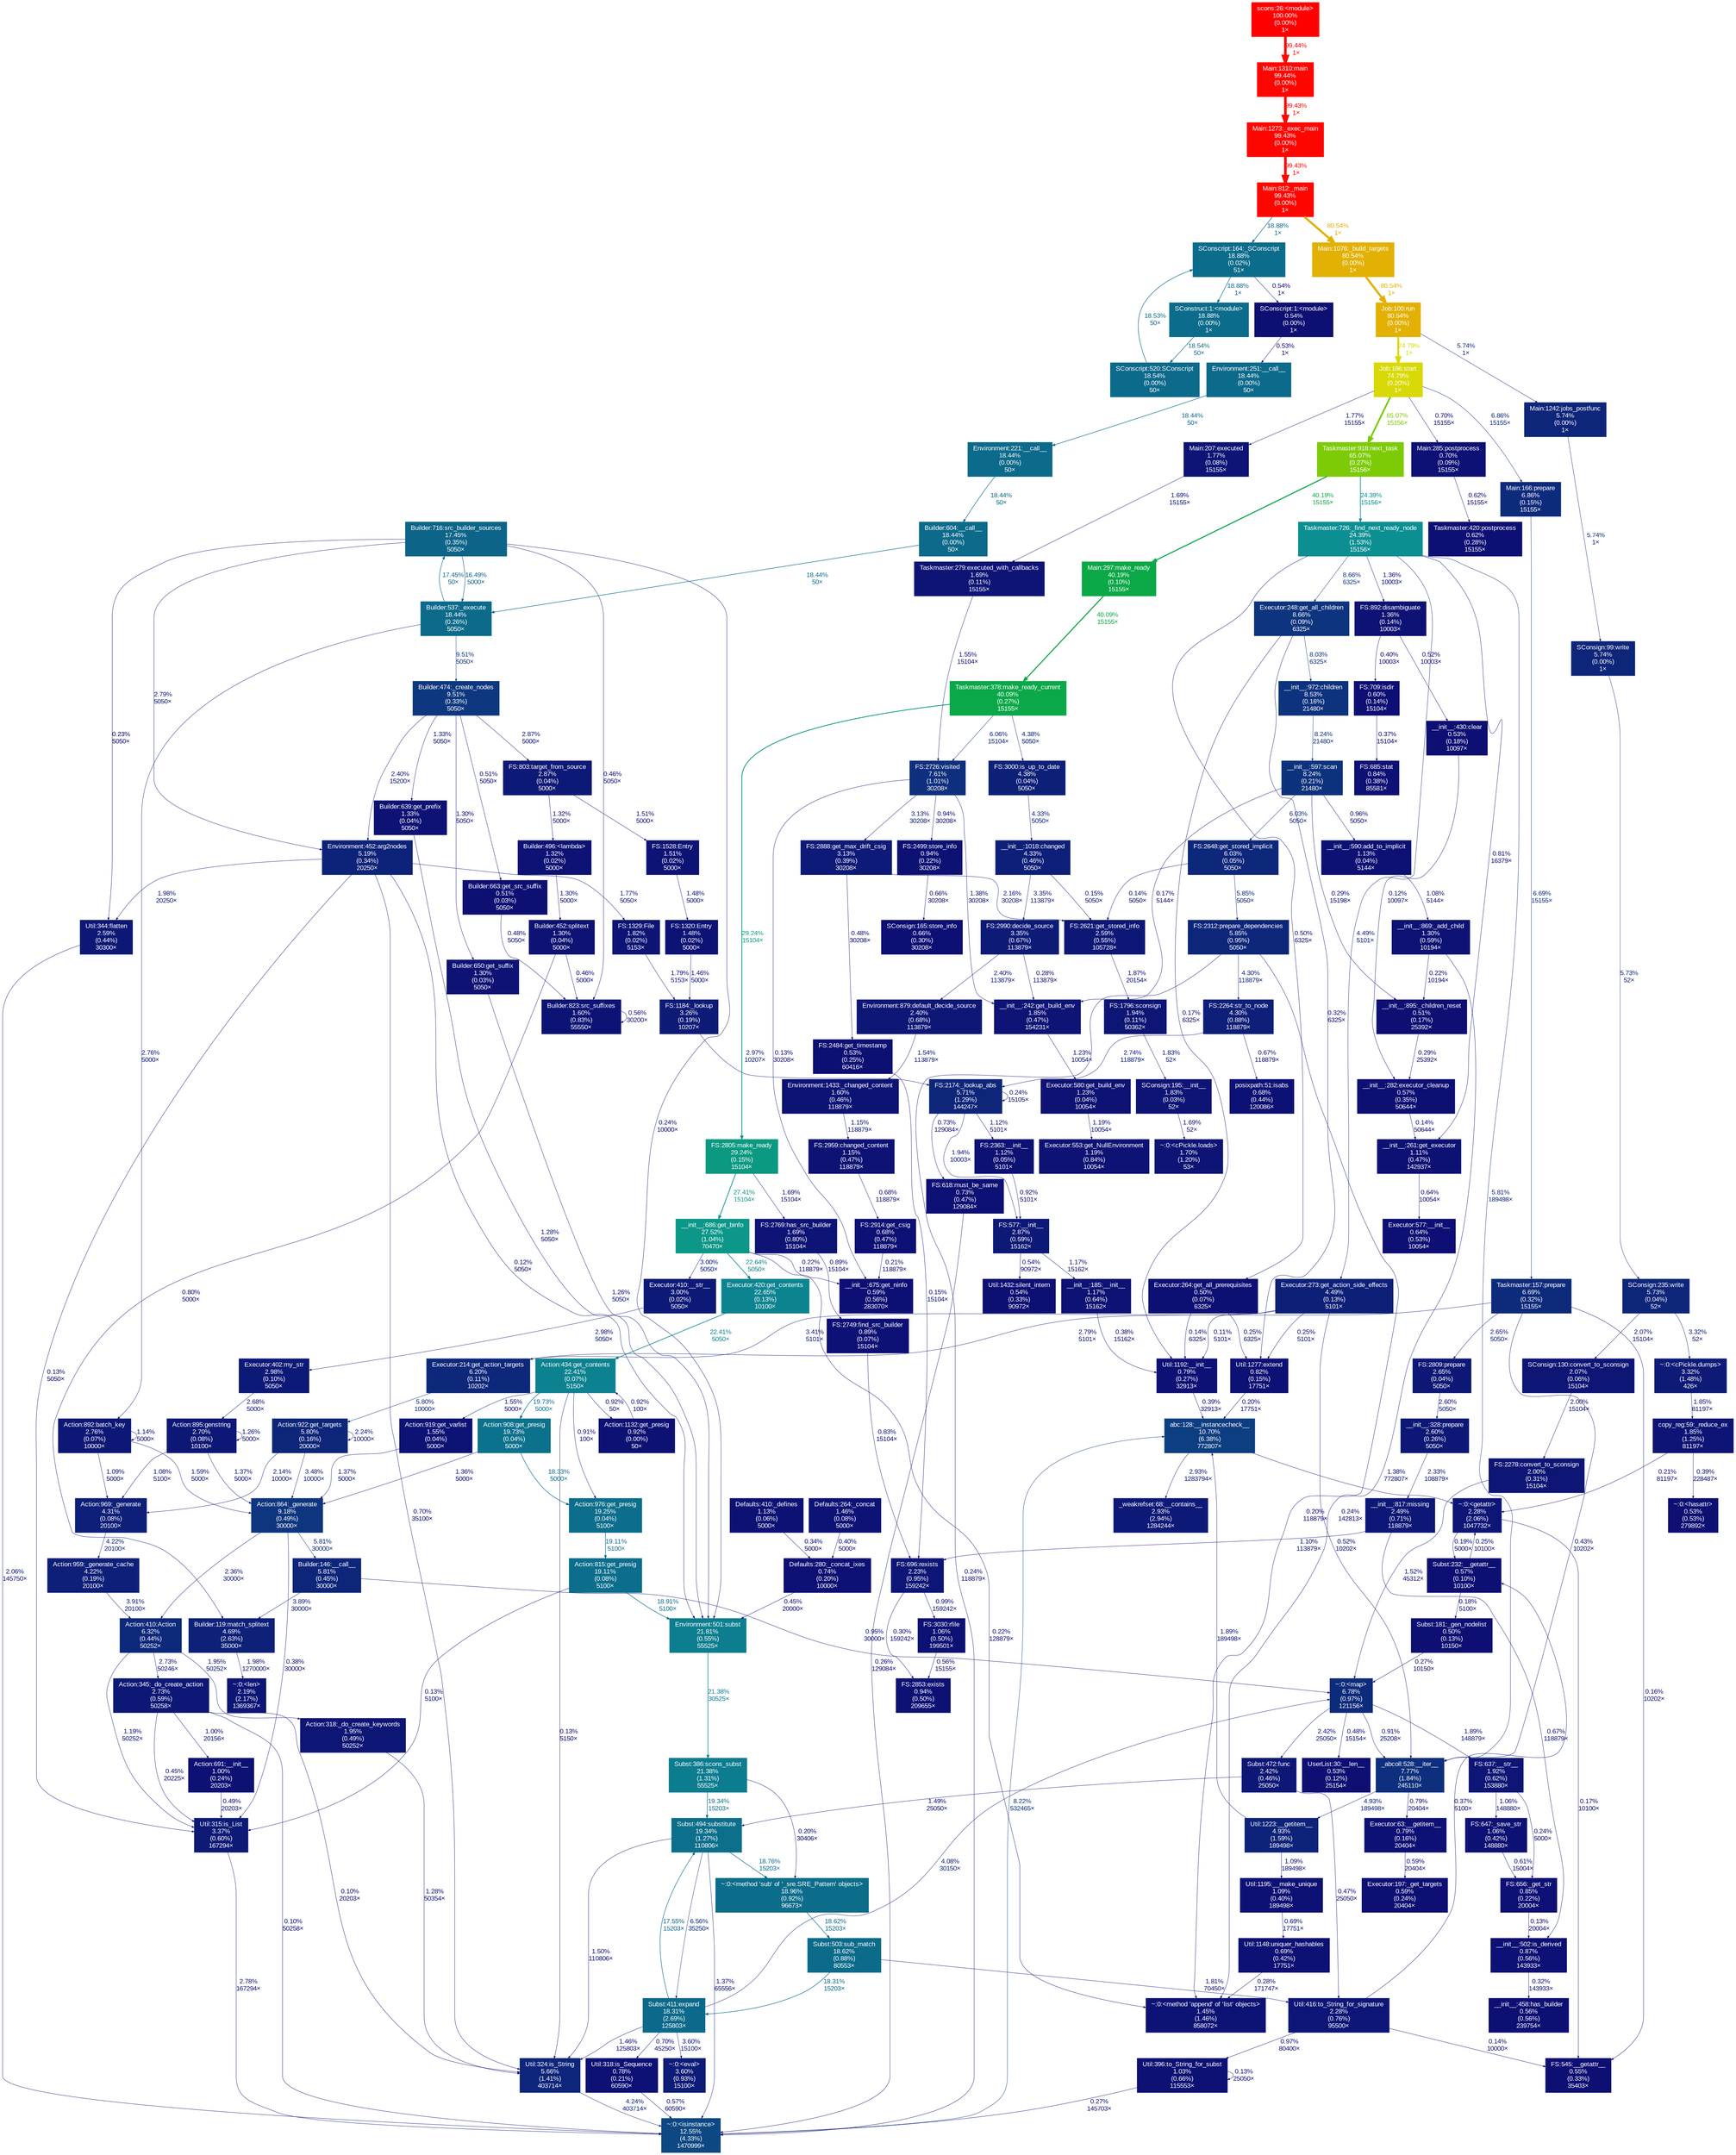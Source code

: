 digraph {
	graph [ranksep=0.25, fontname=Arial, nodesep=0.125];
	node [fontname=Arial, style=filled, height=0, width=0, shape=box, fontcolor=white];
	edge [fontname=Arial];
	0 [color="#0d267a", fontcolor="#ffffff", fontsize="10.00", label="FS:2174:_lookup_abs\n5.71%\n(1.29%)\n144247×"];
	0 -> 0 [color="#0d0e73", label="0.24%\n15105×", arrowsize="0.35", fontsize="10.00", fontcolor="#0d0e73", labeldistance="0.50", penwidth="0.50"];
	0 -> 714 [color="#0d1575", label="1.94%\n10003×", arrowsize="0.35", fontsize="10.00", fontcolor="#0d1575", labeldistance="0.50", penwidth="0.50"];
	0 -> 1071 [color="#0d1174", label="1.12%\n5101×", arrowsize="0.35", fontsize="10.00", fontcolor="#0d1174", labeldistance="0.50", penwidth="0.50"];
	0 -> 370 [color="#0d1074", label="0.73%\n129084×", arrowsize="0.35", fontsize="10.00", fontcolor="#0d1074", labeldistance="0.50", penwidth="0.50"];
	1 [color="#0d1b77", fontcolor="#ffffff", fontsize="10.00", label="FS:1184:_lookup\n3.26%\n(0.19%)\n10207×"];
	1 -> 0 [color="#0d1977", label="2.97%\n10207×", arrowsize="0.35", fontsize="10.00", fontcolor="#0d1977", labeldistance="0.50", penwidth="0.50"];
	2 [color="#0d1f78", fontcolor="#ffffff", fontsize="10.00", label="FS:2264:str_to_node\n4.30%\n(0.88%)\n118879×"];
	2 -> 0 [color="#0d1876", label="2.74%\n118879×", arrowsize="0.35", fontsize="10.00", fontcolor="#0d1876", labeldistance="0.50", penwidth="0.50"];
	2 -> 1401 [color="#0d1074", label="0.67%\n118879×", arrowsize="0.35", fontsize="10.00", fontcolor="#0d1074", labeldistance="0.50", penwidth="0.50"];
	4 [color="#0c8f93", fontcolor="#ffffff", fontsize="10.00", label="Taskmaster:726:_find_next_ready_node\n24.39%\n(1.53%)\n15156×"];
	4 -> 800 [color="#0d347e", label="8.66%\n6325×", arrowsize="0.35", fontsize="10.00", fontcolor="#0d347e", labeldistance="0.50", penwidth="0.50"];
	4 -> 258 [color="#0d1274", label="1.36%\n10003×", arrowsize="0.35", fontsize="10.00", fontcolor="#0d1274", labeldistance="0.50", penwidth="0.50"];
	4 -> 1027 [color="#0d0f73", label="0.50%\n6325×", arrowsize="0.35", fontsize="10.00", fontcolor="#0d0f73", labeldistance="0.50", penwidth="0.50"];
	4 -> 401 [color="#0d2078", label="4.49%\n5101×", arrowsize="0.35", fontsize="10.00", fontcolor="#0d2078", labeldistance="0.50", penwidth="0.50"];
	4 -> 210 [color="#0d1074", label="0.81%\n16379×", arrowsize="0.35", fontsize="10.00", fontcolor="#0d1074", labeldistance="0.50", penwidth="0.50"];
	4 -> 825 [color="#0d267a", label="5.81%\n189498×", arrowsize="0.35", fontsize="10.00", fontcolor="#0d267a", labeldistance="0.50", penwidth="0.50"];
	13 [color="#0d0f73", fontcolor="#ffffff", fontsize="10.00", label="__init__:282:executor_cleanup\n0.57%\n(0.35%)\n50644×"];
	13 -> 210 [color="#0d0d73", label="0.14%\n50644×", arrowsize="0.35", fontsize="10.00", fontcolor="#0d0d73", labeldistance="0.50", penwidth="0.50"];
	14 [color="#0d1876", fontcolor="#ffffff", fontsize="10.00", label="Action:892:batch_key\n2.76%\n(0.07%)\n10000×"];
	14 -> 266 [color="#0d1174", label="1.09%\n5000×", arrowsize="0.35", fontsize="10.00", fontcolor="#0d1174", labeldistance="0.50", penwidth="0.50"];
	14 -> 692 [color="#0d1375", label="1.59%\n5000×", arrowsize="0.35", fontsize="10.00", fontcolor="#0d1375", labeldistance="0.50", penwidth="0.50"];
	14 -> 14 [color="#0d1174", label="1.14%\n5000×", arrowsize="0.35", fontsize="10.00", fontcolor="#0d1174", labeldistance="0.50", penwidth="0.50"];
	15 [color="#0c6a8b", fontcolor="#ffffff", fontsize="10.00", label="Builder:537:_execute\n18.44%\n(0.26%)\n5050×"];
	15 -> 14 [color="#0d1876", label="2.76%\n5000×", arrowsize="0.35", fontsize="10.00", fontcolor="#0d1876", labeldistance="0.50", penwidth="0.50"];
	15 -> 17 [color="#0d387f", label="9.51%\n5050×", arrowsize="0.35", fontsize="10.00", fontcolor="#0d387f", labeldistance="0.50", penwidth="0.50"];
	15 -> 185 [color="#0c6489", label="17.45%\n50×", arrowsize="0.42", fontsize="10.00", fontcolor="#0c6489", labeldistance="0.70", penwidth="0.70"];
	17 [color="#0d387f", fontcolor="#ffffff", fontsize="10.00", label="Builder:474:_create_nodes\n9.51%\n(0.33%)\n5050×"];
	17 -> 267 [color="#0d0f73", label="0.51%\n5050×", arrowsize="0.35", fontsize="10.00", fontcolor="#0d0f73", labeldistance="0.50", penwidth="0.50"];
	17 -> 438 [color="#0d1274", label="1.33%\n5050×", arrowsize="0.35", fontsize="10.00", fontcolor="#0d1274", labeldistance="0.50", penwidth="0.50"];
	17 -> 436 [color="#0d1776", label="2.40%\n15200×", arrowsize="0.35", fontsize="10.00", fontcolor="#0d1776", labeldistance="0.50", penwidth="0.50"];
	17 -> 220 [color="#0d1274", label="1.30%\n5050×", arrowsize="0.35", fontsize="10.00", fontcolor="#0d1274", labeldistance="0.50", penwidth="0.50"];
	17 -> 127 [color="#0d1976", label="2.87%\n5000×", arrowsize="0.35", fontsize="10.00", fontcolor="#0d1976", labeldistance="0.50", penwidth="0.50"];
	18 [color="#0d1375", fontcolor="#ffffff", fontsize="10.00", label="Environment:1433:_changed_content\n1.60%\n(0.46%)\n118879×"];
	18 -> 141 [color="#0d1274", label="1.15%\n118879×", arrowsize="0.35", fontsize="10.00", fontcolor="#0d1274", labeldistance="0.50", penwidth="0.50"];
	19 [color="#0d1776", fontcolor="#ffffff", fontsize="10.00", label="Environment:879:default_decide_source\n2.40%\n(0.68%)\n113879×"];
	19 -> 18 [color="#0d1375", label="1.54%\n113879×", arrowsize="0.35", fontsize="10.00", fontcolor="#0d1375", labeldistance="0.50", penwidth="0.50"];
	31 [color="#0d2a7b", fontcolor="#ffffff", fontsize="10.00", label="Taskmaster:157:prepare\n6.69%\n(0.32%)\n15155×"];
	31 -> 769 [color="#0d1876", label="2.65%\n5050×", arrowsize="0.35", fontsize="10.00", fontcolor="#0d1876", labeldistance="0.50", penwidth="0.50"];
	31 -> 868 [color="#0d1976", label="2.79%\n5101×", arrowsize="0.35", fontsize="10.00", fontcolor="#0d1976", labeldistance="0.50", penwidth="0.50"];
	31 -> 237 [color="#0d0d73", label="0.16%\n10202×", arrowsize="0.35", fontsize="10.00", fontcolor="#0d0d73", labeldistance="0.50", penwidth="0.50"];
	31 -> 825 [color="#0d0f73", label="0.43%\n10202×", arrowsize="0.35", fontsize="10.00", fontcolor="#0d0f73", labeldistance="0.50", penwidth="0.50"];
	32 [color="#0d2b7c", fontcolor="#ffffff", fontsize="10.00", label="Main:166:prepare\n6.86%\n(0.15%)\n15155×"];
	32 -> 31 [color="#0d2a7b", label="6.69%\n15155×", arrowsize="0.35", fontsize="10.00", fontcolor="#0d2a7b", labeldistance="0.50", penwidth="0.50"];
	75 [color="#fe0600", fontcolor="#ffffff", fontsize="10.00", label="Main:812:_main\n99.43%\n(0.00%)\n1×"];
	75 -> 129 [color="#0c6c8b", label="18.88%\n1×", arrowsize="0.43", fontsize="10.00", fontcolor="#0c6c8b", labeldistance="0.76", penwidth="0.76"];
	75 -> 518 [color="#e2b104", label="80.54%\n1×", arrowsize="0.90", fontsize="10.00", fontcolor="#e2b104", labeldistance="3.22", penwidth="3.22"];
	111 [color="#fe0600", fontcolor="#ffffff", fontsize="10.00", label="Main:1310:main\n99.44%\n(0.00%)\n1×"];
	111 -> 387 [color="#fe0600", label="99.43%\n1×", arrowsize="1.00", fontsize="10.00", fontcolor="#fe0600", labeldistance="3.98", penwidth="3.98"];
	121 [color="#0c9789", fontcolor="#ffffff", fontsize="10.00", label="__init__:686:get_binfo\n27.52%\n(1.04%)\n70470×"];
	121 -> 311 [color="#0d1977", label="3.00%\n5050×", arrowsize="0.35", fontsize="10.00", fontcolor="#0d1977", labeldistance="0.50", penwidth="0.50"];
	121 -> 745 [color="#0c8490", label="22.64%\n5050×", arrowsize="0.48", fontsize="10.00", fontcolor="#0c8490", labeldistance="0.91", penwidth="0.91"];
	121 -> 297 [color="#0d0e73", label="0.22%\n118879×", arrowsize="0.35", fontsize="10.00", fontcolor="#0d0e73", labeldistance="0.50", penwidth="0.50"];
	121 -> 1467 [color="#0d0e73", label="0.22%\n128879×", arrowsize="0.35", fontsize="10.00", fontcolor="#0d0e73", labeldistance="0.50", penwidth="0.50"];
	126 [color="#0d1274", fontcolor="#ffffff", fontsize="10.00", label="Builder:496:<lambda>\n1.32%\n(0.02%)\n5000×"];
	126 -> 1147 [color="#0d1274", label="1.30%\n5000×", arrowsize="0.35", fontsize="10.00", fontcolor="#0d1274", labeldistance="0.50", penwidth="0.50"];
	127 [color="#0d1976", fontcolor="#ffffff", fontsize="10.00", label="FS:803:target_from_source\n2.87%\n(0.04%)\n5000×"];
	127 -> 194 [color="#0d1375", label="1.51%\n5000×", arrowsize="0.35", fontsize="10.00", fontcolor="#0d1375", labeldistance="0.50", penwidth="0.50"];
	127 -> 126 [color="#0d1274", label="1.32%\n5000×", arrowsize="0.35", fontsize="10.00", fontcolor="#0d1274", labeldistance="0.50", penwidth="0.50"];
	129 [color="#0c6c8b", fontcolor="#ffffff", fontsize="10.00", label="SConscript:164:_SConscript\n18.88%\n(0.02%)\n51×"];
	129 -> 454 [color="#0c6c8b", label="18.88%\n1×", arrowsize="0.43", fontsize="10.00", fontcolor="#0c6c8b", labeldistance="0.76", penwidth="0.76"];
	129 -> 486 [color="#0d0f73", label="0.54%\n1×", arrowsize="0.35", fontsize="10.00", fontcolor="#0d0f73", labeldistance="0.50", penwidth="0.50"];
	134 [color="#0d1375", fontcolor="#ffffff", fontsize="10.00", label="Builder:823:src_suffixes\n1.60%\n(0.83%)\n55550×"];
	134 -> 134 [color="#0d0f73", label="0.56%\n30200×", arrowsize="0.35", fontsize="10.00", fontcolor="#0d0f73", labeldistance="0.50", penwidth="0.50"];
	141 [color="#0d1274", fontcolor="#ffffff", fontsize="10.00", label="FS:2959:changed_content\n1.15%\n(0.47%)\n118879×"];
	141 -> 906 [color="#0d1074", label="0.68%\n118879×", arrowsize="0.35", fontsize="10.00", fontcolor="#0d1074", labeldistance="0.50", penwidth="0.50"];
	171 [color="#0d0f73", fontcolor="#ffffff", fontsize="10.00", label="__init__:458:has_builder\n0.56%\n(0.56%)\n239754×"];
	174 [color="#0ba849", fontcolor="#ffffff", fontsize="10.00", label="Taskmaster:378:make_ready_current\n40.09%\n(0.27%)\n15155×"];
	174 -> 175 [color="#0d277b", label="6.06%\n15104×", arrowsize="0.35", fontsize="10.00", fontcolor="#0d277b", labeldistance="0.50", penwidth="0.50"];
	174 -> 819 [color="#0d2078", label="4.38%\n5050×", arrowsize="0.35", fontsize="10.00", fontcolor="#0d2078", labeldistance="0.50", penwidth="0.50"];
	174 -> 731 [color="#0c9981", label="29.24%\n15104×", arrowsize="0.54", fontsize="10.00", fontcolor="#0c9981", labeldistance="1.17", penwidth="1.17"];
	175 [color="#0d2f7d", fontcolor="#ffffff", fontsize="10.00", label="FS:2726:visited\n7.61%\n(1.01%)\n30208×"];
	175 -> 297 [color="#0d0d73", label="0.13%\n30208×", arrowsize="0.35", fontsize="10.00", fontcolor="#0d0d73", labeldistance="0.50", penwidth="0.50"];
	175 -> 624 [color="#0d1a77", label="3.13%\n30208×", arrowsize="0.35", fontsize="10.00", fontcolor="#0d1a77", labeldistance="0.50", penwidth="0.50"];
	175 -> 660 [color="#0d1174", label="0.94%\n30208×", arrowsize="0.35", fontsize="10.00", fontcolor="#0d1174", labeldistance="0.50", penwidth="0.50"];
	175 -> 213 [color="#0d1275", label="1.38%\n30208×", arrowsize="0.35", fontsize="10.00", fontcolor="#0d1275", labeldistance="0.50", penwidth="0.50"];
	176 [color="#0d327d", fontcolor="#ffffff", fontsize="10.00", label="__init__:597:scan\n8.24%\n(0.21%)\n21480×"];
	176 -> 834 [color="#0d1174", label="0.96%\n5050×", arrowsize="0.35", fontsize="10.00", fontcolor="#0d1174", labeldistance="0.50", penwidth="0.50"];
	176 -> 273 [color="#0d0e73", label="0.29%\n15198×", arrowsize="0.35", fontsize="10.00", fontcolor="#0d0e73", labeldistance="0.50", penwidth="0.50"];
	176 -> 674 [color="#0d277a", label="6.03%\n5050×", arrowsize="0.35", fontsize="10.00", fontcolor="#0d277a", labeldistance="0.50", penwidth="0.50"];
	176 -> 213 [color="#0d0d73", label="0.17%\n5144×", arrowsize="0.35", fontsize="10.00", fontcolor="#0d0d73", labeldistance="0.50", penwidth="0.50"];
	177 [color="#0d1074", fontcolor="#ffffff", fontsize="10.00", label="__init__:502:is_derived\n0.87%\n(0.56%)\n143933×"];
	177 -> 171 [color="#0d0e73", label="0.32%\n143933×", arrowsize="0.35", fontsize="10.00", fontcolor="#0d0e73", labeldistance="0.50", penwidth="0.50"];
	178 [color="#0d1f78", fontcolor="#ffffff", fontsize="10.00", label="__init__:1018:changed\n4.33%\n(0.46%)\n5050×"];
	178 -> 396 [color="#0d0d73", label="0.15%\n5050×", arrowsize="0.35", fontsize="10.00", fontcolor="#0d0d73", labeldistance="0.50", penwidth="0.50"];
	178 -> 246 [color="#0d1b77", label="3.35%\n113879×", arrowsize="0.35", fontsize="10.00", fontcolor="#0d1b77", labeldistance="0.50", penwidth="0.50"];
	179 [color="#0d1475", fontcolor="#ffffff", fontsize="10.00", label="Main:207:executed\n1.77%\n(0.08%)\n15155×"];
	179 -> 742 [color="#0d1475", label="1.69%\n15155×", arrowsize="0.35", fontsize="10.00", fontcolor="#0d1475", labeldistance="0.50", penwidth="0.50"];
	185 [color="#0c6489", fontcolor="#ffffff", fontsize="10.00", label="Builder:716:src_builder_sources\n17.45%\n(0.35%)\n5050×"];
	185 -> 134 [color="#0d0f73", label="0.46%\n5050×", arrowsize="0.35", fontsize="10.00", fontcolor="#0d0f73", labeldistance="0.50", penwidth="0.50"];
	185 -> 15 [color="#0c5e88", label="16.49%\n5000×", arrowsize="0.41", fontsize="10.00", fontcolor="#0c5e88", labeldistance="0.66", penwidth="0.66"];
	185 -> 433 [color="#0d0e73", label="0.24%\n10000×", arrowsize="0.35", fontsize="10.00", fontcolor="#0d0e73", labeldistance="0.50", penwidth="0.50"];
	185 -> 436 [color="#0d1976", label="2.79%\n5050×", arrowsize="0.35", fontsize="10.00", fontcolor="#0d1976", labeldistance="0.50", penwidth="0.50"];
	185 -> 382 [color="#0d0e73", label="0.23%\n5050×", arrowsize="0.35", fontsize="10.00", fontcolor="#0d0e73", labeldistance="0.50", penwidth="0.50"];
	186 [color="#0d337e", fontcolor="#ffffff", fontsize="10.00", label="__init__:972:children\n8.53%\n(0.16%)\n21480×"];
	186 -> 176 [color="#0d327d", label="8.24%\n21480×", arrowsize="0.35", fontsize="10.00", fontcolor="#0d327d", labeldistance="0.50", penwidth="0.50"];
	193 [color="#0d1375", fontcolor="#ffffff", fontsize="10.00", label="FS:1320:Entry\n1.48%\n(0.02%)\n5000×"];
	193 -> 1 [color="#0d1375", label="1.46%\n5000×", arrowsize="0.35", fontsize="10.00", fontcolor="#0d1375", labeldistance="0.50", penwidth="0.50"];
	194 [color="#0d1375", fontcolor="#ffffff", fontsize="10.00", label="FS:1528:Entry\n1.51%\n(0.02%)\n5000×"];
	194 -> 193 [color="#0d1375", label="1.48%\n5000×", arrowsize="0.35", fontsize="10.00", fontcolor="#0d1375", labeldistance="0.50", penwidth="0.50"];
	210 [color="#0d1174", fontcolor="#ffffff", fontsize="10.00", label="__init__:261:get_executor\n1.11%\n(0.47%)\n142937×"];
	210 -> 614 [color="#0d0f74", label="0.64%\n10054×", arrowsize="0.35", fontsize="10.00", fontcolor="#0d0f74", labeldistance="0.50", penwidth="0.50"];
	212 [color="#7dcb07", fontcolor="#ffffff", fontsize="10.00", label="Taskmaster:918:next_task\n65.07%\n(0.27%)\n15156×"];
	212 -> 1347 [color="#0ba848", label="40.19%\n15155×", arrowsize="0.63", fontsize="10.00", fontcolor="#0ba848", labeldistance="1.61", penwidth="1.61"];
	212 -> 4 [color="#0c8f93", label="24.39%\n15156×", arrowsize="0.49", fontsize="10.00", fontcolor="#0c8f93", labeldistance="0.98", penwidth="0.98"];
	213 [color="#0d1475", fontcolor="#ffffff", fontsize="10.00", label="__init__:242:get_build_env\n1.85%\n(0.47%)\n154231×"];
	213 -> 717 [color="#0d1274", label="1.23%\n10054×", arrowsize="0.35", fontsize="10.00", fontcolor="#0d1274", labeldistance="0.50", penwidth="0.50"];
	218 [color="#0d1375", fontcolor="#ffffff", fontsize="10.00", label="Action:919:get_varlist\n1.55%\n(0.04%)\n5000×"];
	218 -> 692 [color="#0d1274", label="1.37%\n5000×", arrowsize="0.35", fontsize="10.00", fontcolor="#0d1274", labeldistance="0.50", penwidth="0.50"];
	219 [color="#0c8290", fontcolor="#ffffff", fontsize="10.00", label="Action:434:get_contents\n22.41%\n(0.07%)\n5150×"];
	219 -> 744 [color="#0d1174", label="0.92%\n50×", arrowsize="0.35", fontsize="10.00", fontcolor="#0d1174", labeldistance="0.50", penwidth="0.50"];
	219 -> 1036 [color="#0d1174", label="0.91%\n100×", arrowsize="0.35", fontsize="10.00", fontcolor="#0d1174", labeldistance="0.50", penwidth="0.50"];
	219 -> 1199 [color="#0c718c", label="19.73%\n5000×", arrowsize="0.44", fontsize="10.00", fontcolor="#0c718c", labeldistance="0.79", penwidth="0.79"];
	219 -> 374 [color="#0d0d73", label="0.13%\n5150×", arrowsize="0.35", fontsize="10.00", fontcolor="#0d0d73", labeldistance="0.50", penwidth="0.50"];
	219 -> 218 [color="#0d1375", label="1.55%\n5000×", arrowsize="0.35", fontsize="10.00", fontcolor="#0d1375", labeldistance="0.50", penwidth="0.50"];
	220 [color="#0d1274", fontcolor="#ffffff", fontsize="10.00", label="Builder:650:get_suffix\n1.30%\n(0.03%)\n5050×"];
	220 -> 433 [color="#0d1274", label="1.26%\n5050×", arrowsize="0.35", fontsize="10.00", fontcolor="#0d1274", labeldistance="0.50", penwidth="0.50"];
	237 [color="#0d0f73", fontcolor="#ffffff", fontsize="10.00", label="FS:545:__getattr__\n0.55%\n(0.33%)\n35403×"];
	241 [color="#0c7c8f", fontcolor="#ffffff", fontsize="10.00", label="Subst:386:scons_subst\n21.38%\n(1.31%)\n55525×"];
	241 -> 1040 [color="#0d0e73", label="0.20%\n30406×", arrowsize="0.35", fontsize="10.00", fontcolor="#0d0e73", labeldistance="0.50", penwidth="0.50"];
	241 -> 369 [color="#0c6f8c", label="19.34%\n15203×", arrowsize="0.44", fontsize="10.00", fontcolor="#0c6f8c", labeldistance="0.77", penwidth="0.77"];
	246 [color="#0d1b77", fontcolor="#ffffff", fontsize="10.00", label="FS:2990:decide_source\n3.35%\n(0.67%)\n113879×"];
	246 -> 19 [color="#0d1776", label="2.40%\n113879×", arrowsize="0.35", fontsize="10.00", fontcolor="#0d1776", labeldistance="0.50", penwidth="0.50"];
	246 -> 213 [color="#0d0e73", label="0.28%\n113879×", arrowsize="0.35", fontsize="10.00", fontcolor="#0d0e73", labeldistance="0.50", penwidth="0.50"];
	248 [color="#ff0000", fontcolor="#ffffff", fontsize="10.00", label="scons:26:<module>\n100.00%\n(0.00%)\n1×"];
	248 -> 111 [color="#fe0600", label="99.44%\n1×", arrowsize="1.00", fontsize="10.00", fontcolor="#fe0600", labeldistance="3.98", penwidth="3.98"];
	257 [color="#0d0f73", fontcolor="#ffffff", fontsize="10.00", label="Executor:197:_get_targets\n0.59%\n(0.24%)\n20404×"];
	258 [color="#0d1274", fontcolor="#ffffff", fontsize="10.00", label="FS:892:disambiguate\n1.36%\n(0.14%)\n10003×"];
	258 -> 829 [color="#0d0e73", label="0.40%\n10003×", arrowsize="0.35", fontsize="10.00", fontcolor="#0d0e73", labeldistance="0.50", penwidth="0.50"];
	258 -> 271 [color="#0d0f73", label="0.52%\n10003×", arrowsize="0.35", fontsize="10.00", fontcolor="#0d0f73", labeldistance="0.50", penwidth="0.50"];
	265 [color="#0d1f78", fontcolor="#ffffff", fontsize="10.00", label="Action:959:_generate_cache\n4.22%\n(0.19%)\n20100×"];
	265 -> 638 [color="#0d1d78", label="3.91%\n20100×", arrowsize="0.35", fontsize="10.00", fontcolor="#0d1d78", labeldistance="0.50", penwidth="0.50"];
	266 [color="#0d1f78", fontcolor="#ffffff", fontsize="10.00", label="Action:969:_generate\n4.31%\n(0.08%)\n20100×"];
	266 -> 265 [color="#0d1f78", label="4.22%\n20100×", arrowsize="0.35", fontsize="10.00", fontcolor="#0d1f78", labeldistance="0.50", penwidth="0.50"];
	267 [color="#0d0f73", fontcolor="#ffffff", fontsize="10.00", label="Builder:663:get_src_suffix\n0.51%\n(0.03%)\n5050×"];
	267 -> 134 [color="#0d0f73", label="0.48%\n5050×", arrowsize="0.35", fontsize="10.00", fontcolor="#0d0f73", labeldistance="0.50", penwidth="0.50"];
	271 [color="#0d0f73", fontcolor="#ffffff", fontsize="10.00", label="__init__:430:clear\n0.53%\n(0.18%)\n10097×"];
	271 -> 13 [color="#0d0d73", label="0.12%\n10097×", arrowsize="0.35", fontsize="10.00", fontcolor="#0d0d73", labeldistance="0.50", penwidth="0.50"];
	272 [color="#0d1274", fontcolor="#ffffff", fontsize="10.00", label="__init__:185:__init__\n1.17%\n(0.64%)\n15162×"];
	272 -> 1108 [color="#0d0e73", label="0.38%\n15162×", arrowsize="0.35", fontsize="10.00", fontcolor="#0d0e73", labeldistance="0.50", penwidth="0.50"];
	273 [color="#0d0f73", fontcolor="#ffffff", fontsize="10.00", label="__init__:895:_children_reset\n0.51%\n(0.17%)\n25392×"];
	273 -> 13 [color="#0d0e73", label="0.29%\n25392×", arrowsize="0.35", fontsize="10.00", fontcolor="#0d0e73", labeldistance="0.50", penwidth="0.50"];
	278 [color="#0d2b7b", fontcolor="#ffffff", fontsize="10.00", label="~:0:<map>\n6.78%\n(0.97%)\n121156×"];
	278 -> 825 [color="#0d1174", label="0.91%\n25208×", arrowsize="0.35", fontsize="10.00", fontcolor="#0d1174", labeldistance="0.50", penwidth="0.50"];
	278 -> 565 [color="#0d1575", label="1.89%\n148879×", arrowsize="0.35", fontsize="10.00", fontcolor="#0d1575", labeldistance="0.50", penwidth="0.50"];
	278 -> 598 [color="#0d0f73", label="0.48%\n15154×", arrowsize="0.35", fontsize="10.00", fontcolor="#0d0f73", labeldistance="0.50", penwidth="0.50"];
	278 -> 1052 [color="#0d1776", label="2.42%\n25050×", arrowsize="0.35", fontsize="10.00", fontcolor="#0d1776", labeldistance="0.50", penwidth="0.50"];
	283 [color="#0d1676", fontcolor="#ffffff", fontsize="10.00", label="Util:416:to_String_for_signature\n2.28%\n(0.76%)\n95500×"];
	283 -> 380 [color="#0d1174", label="0.97%\n80400×", arrowsize="0.35", fontsize="10.00", fontcolor="#0d1174", labeldistance="0.50", penwidth="0.50"];
	283 -> 237 [color="#0d0d73", label="0.14%\n10000×", arrowsize="0.35", fontsize="10.00", fontcolor="#0d0d73", labeldistance="0.50", penwidth="0.50"];
	283 -> 582 [color="#0d0e73", label="0.37%\n5100×", arrowsize="0.35", fontsize="10.00", fontcolor="#0d0e73", labeldistance="0.50", penwidth="0.50"];
	284 [color="#d8d906", fontcolor="#ffffff", fontsize="10.00", label="Job:186:start\n74.79%\n(0.20%)\n1×"];
	284 -> 32 [color="#0d2b7c", label="6.86%\n15155×", arrowsize="0.35", fontsize="10.00", fontcolor="#0d2b7c", labeldistance="0.50", penwidth="0.50"];
	284 -> 428 [color="#0d1074", label="0.70%\n15155×", arrowsize="0.35", fontsize="10.00", fontcolor="#0d1074", labeldistance="0.50", penwidth="0.50"];
	284 -> 179 [color="#0d1475", label="1.77%\n15155×", arrowsize="0.35", fontsize="10.00", fontcolor="#0d1475", labeldistance="0.50", penwidth="0.50"];
	284 -> 212 [color="#7dcb07", label="65.07%\n15156×", arrowsize="0.81", fontsize="10.00", fontcolor="#7dcb07", labeldistance="2.60", penwidth="2.60"];
	297 [color="#0d0f74", fontcolor="#ffffff", fontsize="10.00", label="__init__:675:get_ninfo\n0.59%\n(0.56%)\n283070×"];
	310 [color="#0d1977", fontcolor="#ffffff", fontsize="10.00", label="Executor:402:my_str\n2.98%\n(0.10%)\n5050×"];
	310 -> 722 [color="#0d1876", label="2.68%\n5000×", arrowsize="0.35", fontsize="10.00", fontcolor="#0d1876", labeldistance="0.50", penwidth="0.50"];
	311 [color="#0d1977", fontcolor="#ffffff", fontsize="10.00", label="Executor:410:__str__\n3.00%\n(0.02%)\n5050×"];
	311 -> 310 [color="#0d1977", label="2.98%\n5050×", arrowsize="0.35", fontsize="10.00", fontcolor="#0d1977", labeldistance="0.50", penwidth="0.50"];
	333 [color="#0c6a8b", fontcolor="#ffffff", fontsize="10.00", label="SConscript:520:SConscript\n18.54%\n(0.00%)\n50×"];
	333 -> 129 [color="#0c6a8b", label="18.53%\n50×", arrowsize="0.43", fontsize="10.00", fontcolor="#0c6a8b", labeldistance="0.74", penwidth="0.74"];
	347 [color="#0d1174", fontcolor="#ffffff", fontsize="10.00", label="Action:691:__init__\n1.00%\n(0.24%)\n20203×"];
	347 -> 395 [color="#0d0f73", label="0.49%\n20203×", arrowsize="0.35", fontsize="10.00", fontcolor="#0d0f73", labeldistance="0.50", penwidth="0.50"];
	349 [color="#0d1876", fontcolor="#ffffff", fontsize="10.00", label="Action:345:_do_create_action\n2.73%\n(0.59%)\n50258×"];
	349 -> 395 [color="#0d0f73", label="0.45%\n20225×", arrowsize="0.35", fontsize="10.00", fontcolor="#0d0f73", labeldistance="0.50", penwidth="0.50"];
	349 -> 367 [color="#0d0d73", label="0.10%\n50258×", arrowsize="0.35", fontsize="10.00", fontcolor="#0d0d73", labeldistance="0.50", penwidth="0.50"];
	349 -> 374 [color="#0d0d73", label="0.10%\n20203×", arrowsize="0.35", fontsize="10.00", fontcolor="#0d0d73", labeldistance="0.50", penwidth="0.50"];
	349 -> 347 [color="#0d1174", label="1.00%\n20156×", arrowsize="0.35", fontsize="10.00", fontcolor="#0d1174", labeldistance="0.50", penwidth="0.50"];
	367 [color="#0d4883", fontcolor="#ffffff", fontsize="10.00", label="~:0:<isinstance>\n12.55%\n(4.33%)\n1470999×"];
	367 -> 576 [color="#0d327d", label="8.22%\n532465×", arrowsize="0.35", fontsize="10.00", fontcolor="#0d327d", labeldistance="0.50", penwidth="0.50"];
	369 [color="#0c6f8c", fontcolor="#ffffff", fontsize="10.00", label="Subst:494:substitute\n19.34%\n(1.27%)\n110806×"];
	369 -> 1040 [color="#0c6b8b", label="18.76%\n15203×", arrowsize="0.43", fontsize="10.00", fontcolor="#0c6b8b", labeldistance="0.75", penwidth="0.75"];
	369 -> 374 [color="#0d1375", label="1.50%\n110806×", arrowsize="0.35", fontsize="10.00", fontcolor="#0d1375", labeldistance="0.50", penwidth="0.50"];
	369 -> 550 [color="#0d2a7b", label="6.56%\n35250×", arrowsize="0.35", fontsize="10.00", fontcolor="#0d2a7b", labeldistance="0.50", penwidth="0.50"];
	369 -> 367 [color="#0d1274", label="1.37%\n65556×", arrowsize="0.35", fontsize="10.00", fontcolor="#0d1274", labeldistance="0.50", penwidth="0.50"];
	370 [color="#0d1074", fontcolor="#ffffff", fontsize="10.00", label="FS:618:must_be_same\n0.73%\n(0.47%)\n129084×"];
	370 -> 367 [color="#0d0e73", label="0.26%\n129084×", arrowsize="0.35", fontsize="10.00", fontcolor="#0d0e73", labeldistance="0.50", penwidth="0.50"];
	372 [color="#0d1074", fontcolor="#ffffff", fontsize="10.00", label="Util:318:is_Sequence\n0.78%\n(0.21%)\n60590×"];
	372 -> 367 [color="#0d0f73", label="0.57%\n60590×", arrowsize="0.35", fontsize="10.00", fontcolor="#0d0f73", labeldistance="0.50", penwidth="0.50"];
	374 [color="#0d257a", fontcolor="#ffffff", fontsize="10.00", label="Util:324:is_String\n5.66%\n(1.41%)\n403714×"];
	374 -> 367 [color="#0d1f78", label="4.24%\n403714×", arrowsize="0.35", fontsize="10.00", fontcolor="#0d1f78", labeldistance="0.50", penwidth="0.50"];
	380 [color="#0d1174", fontcolor="#ffffff", fontsize="10.00", label="Util:396:to_String_for_subst\n1.03%\n(0.66%)\n115553×"];
	380 -> 380 [color="#0d0d73", label="0.13%\n25050×", arrowsize="0.35", fontsize="10.00", fontcolor="#0d0d73", labeldistance="0.50", penwidth="0.50"];
	380 -> 367 [color="#0d0e73", label="0.27%\n145703×", arrowsize="0.35", fontsize="10.00", fontcolor="#0d0e73", labeldistance="0.50", penwidth="0.50"];
	382 [color="#0d1876", fontcolor="#ffffff", fontsize="10.00", label="Util:344:flatten\n2.59%\n(0.44%)\n30300×"];
	382 -> 367 [color="#0d1575", label="2.06%\n145750×", arrowsize="0.35", fontsize="10.00", fontcolor="#0d1575", labeldistance="0.50", penwidth="0.50"];
	386 [color="#0d1475", fontcolor="#ffffff", fontsize="10.00", label="SConsign:195:__init__\n1.83%\n(0.03%)\n52×"];
	386 -> 1157 [color="#0d1475", label="1.69%\n52×", arrowsize="0.35", fontsize="10.00", fontcolor="#0d1475", labeldistance="0.50", penwidth="0.50"];
	387 [color="#fe0600", fontcolor="#ffffff", fontsize="10.00", label="Main:1273:_exec_main\n99.43%\n(0.00%)\n1×"];
	387 -> 75 [color="#fe0600", label="99.43%\n1×", arrowsize="1.00", fontsize="10.00", fontcolor="#fe0600", labeldistance="3.98", penwidth="3.98"];
	389 [color="#0d267a", fontcolor="#ffffff", fontsize="10.00", label="FS:2312:prepare_dependencies\n5.85%\n(0.95%)\n5050×"];
	389 -> 2 [color="#0d1f78", label="4.30%\n118879×", arrowsize="0.35", fontsize="10.00", fontcolor="#0d1f78", labeldistance="0.50", penwidth="0.50"];
	389 -> 367 [color="#0d0e73", label="0.24%\n118879×", arrowsize="0.35", fontsize="10.00", fontcolor="#0d0e73", labeldistance="0.50", penwidth="0.50"];
	389 -> 1467 [color="#0d0e73", label="0.20%\n118879×", arrowsize="0.35", fontsize="10.00", fontcolor="#0d0e73", labeldistance="0.50", penwidth="0.50"];
	393 [color="#0d1074", fontcolor="#ffffff", fontsize="10.00", label="Defaults:280:_concat_ixes\n0.74%\n(0.20%)\n10000×"];
	393 -> 433 [color="#0d0f73", label="0.45%\n20000×", arrowsize="0.35", fontsize="10.00", fontcolor="#0d0f73", labeldistance="0.50", penwidth="0.50"];
	395 [color="#0d1b77", fontcolor="#ffffff", fontsize="10.00", label="Util:315:is_List\n3.37%\n(0.60%)\n167294×"];
	395 -> 367 [color="#0d1876", label="2.78%\n167294×", arrowsize="0.35", fontsize="10.00", fontcolor="#0d1876", labeldistance="0.50", penwidth="0.50"];
	396 [color="#0d1876", fontcolor="#ffffff", fontsize="10.00", label="FS:2621:get_stored_info\n2.59%\n(0.55%)\n105728×"];
	396 -> 1161 [color="#0d1575", label="1.87%\n20154×", arrowsize="0.35", fontsize="10.00", fontcolor="#0d1575", labeldistance="0.50", penwidth="0.50"];
	401 [color="#0d2078", fontcolor="#ffffff", fontsize="10.00", label="Executor:273:get_action_side_effects\n4.49%\n(0.13%)\n5101×"];
	401 -> 868 [color="#0d1b77", label="3.41%\n5101×", arrowsize="0.35", fontsize="10.00", fontcolor="#0d1b77", labeldistance="0.50", penwidth="0.50"];
	401 -> 1108 [color="#0d0d73", label="0.11%\n5101×", arrowsize="0.35", fontsize="10.00", fontcolor="#0d0d73", labeldistance="0.50", penwidth="0.50"];
	401 -> 1198 [color="#0d0e73", label="0.25%\n5101×", arrowsize="0.35", fontsize="10.00", fontcolor="#0d0e73", labeldistance="0.50", penwidth="0.50"];
	401 -> 825 [color="#0d0f73", label="0.52%\n10202×", arrowsize="0.35", fontsize="10.00", fontcolor="#0d0f73", labeldistance="0.50", penwidth="0.50"];
	402 [color="#0d1676", fontcolor="#ffffff", fontsize="10.00", label="~:0:<getattr>\n2.28%\n(2.06%)\n1047732×"];
	402 -> 237 [color="#0d0d73", label="0.17%\n10100×", arrowsize="0.35", fontsize="10.00", fontcolor="#0d0d73", labeldistance="0.50", penwidth="0.50"];
	402 -> 582 [color="#0d0e73", label="0.19%\n5000×", arrowsize="0.35", fontsize="10.00", fontcolor="#0d0e73", labeldistance="0.50", penwidth="0.50"];
	428 [color="#0d1074", fontcolor="#ffffff", fontsize="10.00", label="Main:285:postprocess\n0.70%\n(0.09%)\n15155×"];
	428 -> 809 [color="#0d0f74", label="0.62%\n15155×", arrowsize="0.35", fontsize="10.00", fontcolor="#0d0f74", labeldistance="0.50", penwidth="0.50"];
	433 [color="#0c7e8f", fontcolor="#ffffff", fontsize="10.00", label="Environment:501:subst\n21.81%\n(0.55%)\n55525×"];
	433 -> 241 [color="#0c7c8f", label="21.38%\n30525×", arrowsize="0.46", fontsize="10.00", fontcolor="#0c7c8f", labeldistance="0.86", penwidth="0.86"];
	435 [color="#0c6e8c", fontcolor="#ffffff", fontsize="10.00", label="Action:815:get_presig\n19.11%\n(0.08%)\n5100×"];
	435 -> 433 [color="#0c6c8b", label="18.91%\n5100×", arrowsize="0.43", fontsize="10.00", fontcolor="#0c6c8b", labeldistance="0.76", penwidth="0.76"];
	435 -> 395 [color="#0d0d73", label="0.13%\n5100×", arrowsize="0.35", fontsize="10.00", fontcolor="#0d0d73", labeldistance="0.50", penwidth="0.50"];
	436 [color="#0d2379", fontcolor="#ffffff", fontsize="10.00", label="Environment:452:arg2nodes\n5.19%\n(0.34%)\n20250×"];
	436 -> 804 [color="#0d1475", label="1.77%\n5050×", arrowsize="0.35", fontsize="10.00", fontcolor="#0d1475", labeldistance="0.50", penwidth="0.50"];
	436 -> 395 [color="#0d0d73", label="0.13%\n5050×", arrowsize="0.35", fontsize="10.00", fontcolor="#0d0d73", labeldistance="0.50", penwidth="0.50"];
	436 -> 433 [color="#0d0d73", label="0.12%\n5050×", arrowsize="0.35", fontsize="10.00", fontcolor="#0d0d73", labeldistance="0.50", penwidth="0.50"];
	436 -> 374 [color="#0d1074", label="0.70%\n35100×", arrowsize="0.35", fontsize="10.00", fontcolor="#0d1074", labeldistance="0.50", penwidth="0.50"];
	436 -> 382 [color="#0d1575", label="1.98%\n20250×", arrowsize="0.35", fontsize="10.00", fontcolor="#0d1575", labeldistance="0.50", penwidth="0.50"];
	438 [color="#0d1274", fontcolor="#ffffff", fontsize="10.00", label="Builder:639:get_prefix\n1.33%\n(0.04%)\n5050×"];
	438 -> 433 [color="#0d1274", label="1.28%\n5050×", arrowsize="0.35", fontsize="10.00", fontcolor="#0d1274", labeldistance="0.50", penwidth="0.50"];
	454 [color="#0c6c8b", fontcolor="#ffffff", fontsize="10.00", label="SConstruct:1:<module>\n18.88%\n(0.00%)\n1×"];
	454 -> 333 [color="#0c6a8b", label="18.54%\n50×", arrowsize="0.43", fontsize="10.00", fontcolor="#0c6a8b", labeldistance="0.74", penwidth="0.74"];
	486 [color="#0d0f73", fontcolor="#ffffff", fontsize="10.00", label="SConscript:1:<module>\n0.54%\n(0.00%)\n1×"];
	486 -> 694 [color="#0d0f73", label="0.53%\n1×", arrowsize="0.35", fontsize="10.00", fontcolor="#0d0f73", labeldistance="0.50", penwidth="0.50"];
	496 [color="#0d0f74", fontcolor="#ffffff", fontsize="10.00", label="SConsign:165:store_info\n0.66%\n(0.30%)\n30208×"];
	518 [color="#e2b104", fontcolor="#ffffff", fontsize="10.00", label="Main:1076:_build_targets\n80.54%\n(0.00%)\n1×"];
	518 -> 923 [color="#e2b104", label="80.54%\n1×", arrowsize="0.90", fontsize="10.00", fontcolor="#e2b104", labeldistance="3.22", penwidth="3.22"];
	524 [color="#0d1074", fontcolor="#ffffff", fontsize="10.00", label="FS:656:_get_str\n0.85%\n(0.22%)\n20004×"];
	524 -> 177 [color="#0d0d73", label="0.13%\n20004×", arrowsize="0.35", fontsize="10.00", fontcolor="#0d0d73", labeldistance="0.50", penwidth="0.50"];
	525 [color="#0d1776", fontcolor="#ffffff", fontsize="10.00", label="__init__:817:missing\n2.49%\n(0.71%)\n118879×"];
	525 -> 177 [color="#0d1074", label="0.67%\n118879×", arrowsize="0.35", fontsize="10.00", fontcolor="#0d1074", labeldistance="0.50", penwidth="0.50"];
	525 -> 916 [color="#0d1174", label="1.10%\n113879×", arrowsize="0.35", fontsize="10.00", fontcolor="#0d1174", labeldistance="0.50", penwidth="0.50"];
	542 [color="#0d267a", fontcolor="#ffffff", fontsize="10.00", label="Builder:146:__call__\n5.81%\n(0.45%)\n30000×"];
	542 -> 610 [color="#0d1d78", label="3.89%\n30000×", arrowsize="0.35", fontsize="10.00", fontcolor="#0d1d78", labeldistance="0.50", penwidth="0.50"];
	542 -> 278 [color="#0d1174", label="0.95%\n30000×", arrowsize="0.35", fontsize="10.00", fontcolor="#0d1174", labeldistance="0.50", penwidth="0.50"];
	543 [color="#0d1575", fontcolor="#ffffff", fontsize="10.00", label="FS:2278:convert_to_sconsign\n2.00%\n(0.31%)\n15104×"];
	543 -> 278 [color="#0d1375", label="1.52%\n45312×", arrowsize="0.35", fontsize="10.00", fontcolor="#0d1375", labeldistance="0.50", penwidth="0.50"];
	549 [color="#0d0f73", fontcolor="#ffffff", fontsize="10.00", label="Subst:181:_gen_nodelist\n0.50%\n(0.13%)\n10150×"];
	549 -> 278 [color="#0d0e73", label="0.27%\n10150×", arrowsize="0.35", fontsize="10.00", fontcolor="#0d0e73", labeldistance="0.50", penwidth="0.50"];
	550 [color="#0c698b", fontcolor="#ffffff", fontsize="10.00", label="Subst:411:expand\n18.31%\n(2.69%)\n125803×"];
	550 -> 374 [color="#0d1375", label="1.46%\n125803×", arrowsize="0.35", fontsize="10.00", fontcolor="#0d1375", labeldistance="0.50", penwidth="0.50"];
	550 -> 1288 [color="#0d1c77", label="3.60%\n15100×", arrowsize="0.35", fontsize="10.00", fontcolor="#0d1c77", labeldistance="0.50", penwidth="0.50"];
	550 -> 369 [color="#0c648a", label="17.55%\n15203×", arrowsize="0.42", fontsize="10.00", fontcolor="#0c648a", labeldistance="0.70", penwidth="0.70"];
	550 -> 372 [color="#0d1074", label="0.70%\n45250×", arrowsize="0.35", fontsize="10.00", fontcolor="#0d1074", labeldistance="0.50", penwidth="0.50"];
	550 -> 278 [color="#0d1e78", label="4.08%\n30150×", arrowsize="0.35", fontsize="10.00", fontcolor="#0d1e78", labeldistance="0.50", penwidth="0.50"];
	565 [color="#0d1575", fontcolor="#ffffff", fontsize="10.00", label="FS:637:__str__\n1.92%\n(0.62%)\n153880×"];
	565 -> 737 [color="#0d1174", label="1.06%\n148880×", arrowsize="0.35", fontsize="10.00", fontcolor="#0d1174", labeldistance="0.50", penwidth="0.50"];
	565 -> 524 [color="#0d0e73", label="0.24%\n5000×", arrowsize="0.35", fontsize="10.00", fontcolor="#0d0e73", labeldistance="0.50", penwidth="0.50"];
	567 [color="#0d1575", fontcolor="#ffffff", fontsize="10.00", label="SConsign:130:convert_to_sconsign\n2.07%\n(0.06%)\n15104×"];
	567 -> 543 [color="#0d1575", label="2.00%\n15104×", arrowsize="0.35", fontsize="10.00", fontcolor="#0d1575", labeldistance="0.50", penwidth="0.50"];
	568 [color="#0d267a", fontcolor="#ffffff", fontsize="10.00", label="SConsign:235:write\n5.73%\n(0.04%)\n52×"];
	568 -> 1172 [color="#0d1b77", label="3.32%\n52×", arrowsize="0.35", fontsize="10.00", fontcolor="#0d1b77", labeldistance="0.50", penwidth="0.50"];
	568 -> 567 [color="#0d1575", label="2.07%\n15104×", arrowsize="0.35", fontsize="10.00", fontcolor="#0d1575", labeldistance="0.50", penwidth="0.50"];
	573 [color="#0d1475", fontcolor="#ffffff", fontsize="10.00", label="copy_reg:59:_reduce_ex\n1.85%\n(1.25%)\n81197×"];
	573 -> 402 [color="#0d0e73", label="0.21%\n81197×", arrowsize="0.35", fontsize="10.00", fontcolor="#0d0e73", labeldistance="0.50", penwidth="0.50"];
	573 -> 1223 [color="#0d0e73", label="0.39%\n228487×", arrowsize="0.35", fontsize="10.00", fontcolor="#0d0e73", labeldistance="0.50", penwidth="0.50"];
	576 [color="#0d3e81", fontcolor="#ffffff", fontsize="10.00", label="abc:128:__instancecheck__\n10.70%\n(6.38%)\n772807×"];
	576 -> 1512 [color="#0d1977", label="2.93%\n1283794×", arrowsize="0.35", fontsize="10.00", fontcolor="#0d1977", labeldistance="0.50", penwidth="0.50"];
	576 -> 402 [color="#0d1275", label="1.38%\n772807×", arrowsize="0.35", fontsize="10.00", fontcolor="#0d1275", labeldistance="0.50", penwidth="0.50"];
	582 [color="#0d0f73", fontcolor="#ffffff", fontsize="10.00", label="Subst:232:__getattr__\n0.57%\n(0.10%)\n10100×"];
	582 -> 402 [color="#0d0e73", label="0.25%\n10100×", arrowsize="0.35", fontsize="10.00", fontcolor="#0d0e73", labeldistance="0.50", penwidth="0.50"];
	582 -> 549 [color="#0d0d73", label="0.18%\n5100×", arrowsize="0.35", fontsize="10.00", fontcolor="#0d0d73", labeldistance="0.50", penwidth="0.50"];
	589 [color="#0d267a", fontcolor="#ffffff", fontsize="10.00", label="SConsign:99:write\n5.74%\n(0.00%)\n1×"];
	589 -> 568 [color="#0d267a", label="5.73%\n52×", arrowsize="0.35", fontsize="10.00", fontcolor="#0d267a", labeldistance="0.50", penwidth="0.50"];
	592 [color="#0d1676", fontcolor="#ffffff", fontsize="10.00", label="~:0:<len>\n2.19%\n(2.17%)\n1369367×"];
	598 [color="#0d0f73", fontcolor="#ffffff", fontsize="10.00", label="UserList:30:__len__\n0.53%\n(0.12%)\n25154×"];
	604 [color="#0d1575", fontcolor="#ffffff", fontsize="10.00", label="Action:318:_do_create_keywords\n1.95%\n(0.49%)\n50252×"];
	604 -> 374 [color="#0d1274", label="1.28%\n50354×", arrowsize="0.35", fontsize="10.00", fontcolor="#0d1274", labeldistance="0.50", penwidth="0.50"];
	610 [color="#0d2179", fontcolor="#ffffff", fontsize="10.00", label="Builder:119:match_splitext\n4.69%\n(2.63%)\n35000×"];
	610 -> 592 [color="#0d1575", label="1.98%\n1270000×", arrowsize="0.35", fontsize="10.00", fontcolor="#0d1575", labeldistance="0.50", penwidth="0.50"];
	614 [color="#0d0f74", fontcolor="#ffffff", fontsize="10.00", label="Executor:577:__init__\n0.64%\n(0.53%)\n10054×"];
	624 [color="#0d1a77", fontcolor="#ffffff", fontsize="10.00", label="FS:2888:get_max_drift_csig\n3.13%\n(0.39%)\n30208×"];
	624 -> 915 [color="#0d0f73", label="0.48%\n30208×", arrowsize="0.35", fontsize="10.00", fontcolor="#0d0f73", labeldistance="0.50", penwidth="0.50"];
	624 -> 396 [color="#0d1676", label="2.16%\n30208×", arrowsize="0.35", fontsize="10.00", fontcolor="#0d1676", labeldistance="0.50", penwidth="0.50"];
	638 [color="#0d297b", fontcolor="#ffffff", fontsize="10.00", label="Action:410:Action\n6.32%\n(0.44%)\n50252×"];
	638 -> 395 [color="#0d1274", label="1.19%\n50252×", arrowsize="0.35", fontsize="10.00", fontcolor="#0d1274", labeldistance="0.50", penwidth="0.50"];
	638 -> 604 [color="#0d1575", label="1.95%\n50252×", arrowsize="0.35", fontsize="10.00", fontcolor="#0d1575", labeldistance="0.50", penwidth="0.50"];
	638 -> 349 [color="#0d1876", label="2.73%\n50246×", arrowsize="0.35", fontsize="10.00", fontcolor="#0d1876", labeldistance="0.50", penwidth="0.50"];
	660 [color="#0d1174", fontcolor="#ffffff", fontsize="10.00", label="FS:2499:store_info\n0.94%\n(0.22%)\n30208×"];
	660 -> 496 [color="#0d0f74", label="0.66%\n30208×", arrowsize="0.35", fontsize="10.00", fontcolor="#0d0f74", labeldistance="0.50", penwidth="0.50"];
	674 [color="#0d277a", fontcolor="#ffffff", fontsize="10.00", label="FS:2648:get_stored_implicit\n6.03%\n(0.05%)\n5050×"];
	674 -> 396 [color="#0d0d73", label="0.14%\n5050×", arrowsize="0.35", fontsize="10.00", fontcolor="#0d0d73", labeldistance="0.50", penwidth="0.50"];
	674 -> 389 [color="#0d267a", label="5.85%\n5050×", arrowsize="0.35", fontsize="10.00", fontcolor="#0d267a", labeldistance="0.50", penwidth="0.50"];
	685 [color="#0d1074", fontcolor="#ffffff", fontsize="10.00", label="Executor:63:__getitem__\n0.79%\n(0.16%)\n20404×"];
	685 -> 257 [color="#0d0f73", label="0.59%\n20404×", arrowsize="0.35", fontsize="10.00", fontcolor="#0d0f73", labeldistance="0.50", penwidth="0.50"];
	686 [color="#0c6b8b", fontcolor="#ffffff", fontsize="10.00", label="Subst:503:sub_match\n18.62%\n(0.88%)\n80553×"];
	686 -> 283 [color="#0d1475", label="1.81%\n70450×", arrowsize="0.35", fontsize="10.00", fontcolor="#0d1475", labeldistance="0.50", penwidth="0.50"];
	686 -> 550 [color="#0c698b", label="18.31%\n15203×", arrowsize="0.43", fontsize="10.00", fontcolor="#0c698b", labeldistance="0.73", penwidth="0.73"];
	688 [color="#0c6a8b", fontcolor="#ffffff", fontsize="10.00", label="Builder:604:__call__\n18.44%\n(0.00%)\n50×"];
	688 -> 15 [color="#0c6a8b", label="18.44%\n50×", arrowsize="0.43", fontsize="10.00", fontcolor="#0c6a8b", labeldistance="0.74", penwidth="0.74"];
	692 [color="#0d367f", fontcolor="#ffffff", fontsize="10.00", label="Action:864:_generate\n9.18%\n(0.49%)\n30000×"];
	692 -> 395 [color="#0d0e73", label="0.38%\n30000×", arrowsize="0.35", fontsize="10.00", fontcolor="#0d0e73", labeldistance="0.50", penwidth="0.50"];
	692 -> 638 [color="#0d1776", label="2.36%\n30000×", arrowsize="0.35", fontsize="10.00", fontcolor="#0d1776", labeldistance="0.50", penwidth="0.50"];
	692 -> 542 [color="#0d267a", label="5.81%\n30000×", arrowsize="0.35", fontsize="10.00", fontcolor="#0d267a", labeldistance="0.50", penwidth="0.50"];
	694 [color="#0c6a8b", fontcolor="#ffffff", fontsize="10.00", label="Environment:251:__call__\n18.44%\n(0.00%)\n50×"];
	694 -> 772 [color="#0c6a8b", label="18.44%\n50×", arrowsize="0.43", fontsize="10.00", fontcolor="#0c6a8b", labeldistance="0.74", penwidth="0.74"];
	699 [color="#0d1074", fontcolor="#ffffff", fontsize="10.00", label="Util:1148:uniquer_hashables\n0.69%\n(0.42%)\n17751×"];
	699 -> 1467 [color="#0d0e73", label="0.28%\n171747×", arrowsize="0.35", fontsize="10.00", fontcolor="#0d0e73", labeldistance="0.50", penwidth="0.50"];
	700 [color="#0d1174", fontcolor="#ffffff", fontsize="10.00", label="Util:1195:__make_unique\n1.09%\n(0.40%)\n189498×"];
	700 -> 699 [color="#0d1074", label="0.69%\n17751×", arrowsize="0.35", fontsize="10.00", fontcolor="#0d1074", labeldistance="0.50", penwidth="0.50"];
	714 [color="#0d1976", fontcolor="#ffffff", fontsize="10.00", label="FS:577:__init__\n2.87%\n(0.59%)\n15162×"];
	714 -> 272 [color="#0d1274", label="1.17%\n15162×", arrowsize="0.35", fontsize="10.00", fontcolor="#0d1274", labeldistance="0.50", penwidth="0.50"];
	714 -> 1239 [color="#0d0f73", label="0.54%\n90972×", arrowsize="0.35", fontsize="10.00", fontcolor="#0d0f73", labeldistance="0.50", penwidth="0.50"];
	717 [color="#0d1274", fontcolor="#ffffff", fontsize="10.00", label="Executor:580:get_build_env\n1.23%\n(0.04%)\n10054×"];
	717 -> 760 [color="#0d1274", label="1.19%\n10054×", arrowsize="0.35", fontsize="10.00", fontcolor="#0d1274", labeldistance="0.50", penwidth="0.50"];
	722 [color="#0d1876", fontcolor="#ffffff", fontsize="10.00", label="Action:895:genstring\n2.70%\n(0.08%)\n10100×"];
	722 -> 266 [color="#0d1174", label="1.08%\n5100×", arrowsize="0.35", fontsize="10.00", fontcolor="#0d1174", labeldistance="0.50", penwidth="0.50"];
	722 -> 692 [color="#0d1275", label="1.37%\n5000×", arrowsize="0.35", fontsize="10.00", fontcolor="#0d1275", labeldistance="0.50", penwidth="0.50"];
	722 -> 722 [color="#0d1274", label="1.26%\n5000×", arrowsize="0.35", fontsize="10.00", fontcolor="#0d1274", labeldistance="0.50", penwidth="0.50"];
	723 [color="#0d267a", fontcolor="#ffffff", fontsize="10.00", label="Action:922:get_targets\n5.80%\n(0.16%)\n20000×"];
	723 -> 266 [color="#0d1675", label="2.14%\n10000×", arrowsize="0.35", fontsize="10.00", fontcolor="#0d1675", labeldistance="0.50", penwidth="0.50"];
	723 -> 723 [color="#0d1676", label="2.24%\n10000×", arrowsize="0.35", fontsize="10.00", fontcolor="#0d1676", labeldistance="0.50", penwidth="0.50"];
	723 -> 692 [color="#0d1c77", label="3.48%\n10000×", arrowsize="0.35", fontsize="10.00", fontcolor="#0d1c77", labeldistance="0.50", penwidth="0.50"];
	730 [color="#0d1475", fontcolor="#ffffff", fontsize="10.00", label="FS:2769:has_src_builder\n1.69%\n(0.80%)\n15104×"];
	730 -> 801 [color="#0d1074", label="0.89%\n15104×", arrowsize="0.35", fontsize="10.00", fontcolor="#0d1074", labeldistance="0.50", penwidth="0.50"];
	731 [color="#0c9981", fontcolor="#ffffff", fontsize="10.00", label="FS:2805:make_ready\n29.24%\n(0.15%)\n15104×"];
	731 -> 121 [color="#0c9789", label="27.41%\n15104×", arrowsize="0.52", fontsize="10.00", fontcolor="#0c9789", labeldistance="1.10", penwidth="1.10"];
	731 -> 730 [color="#0d1475", label="1.69%\n15104×", arrowsize="0.35", fontsize="10.00", fontcolor="#0d1475", labeldistance="0.50", penwidth="0.50"];
	737 [color="#0d1174", fontcolor="#ffffff", fontsize="10.00", label="FS:647:_save_str\n1.06%\n(0.42%)\n148880×"];
	737 -> 524 [color="#0d0f74", label="0.61%\n15004×", arrowsize="0.35", fontsize="10.00", fontcolor="#0d0f74", labeldistance="0.50", penwidth="0.50"];
	742 [color="#0d1475", fontcolor="#ffffff", fontsize="10.00", label="Taskmaster:279:executed_with_callbacks\n1.69%\n(0.11%)\n15155×"];
	742 -> 175 [color="#0d1375", label="1.55%\n15104×", arrowsize="0.35", fontsize="10.00", fontcolor="#0d1375", labeldistance="0.50", penwidth="0.50"];
	744 [color="#0d1174", fontcolor="#ffffff", fontsize="10.00", label="Action:1132:get_presig\n0.92%\n(0.00%)\n50×"];
	744 -> 219 [color="#0d1174", label="0.92%\n100×", arrowsize="0.35", fontsize="10.00", fontcolor="#0d1174", labeldistance="0.50", penwidth="0.50"];
	745 [color="#0c8490", fontcolor="#ffffff", fontsize="10.00", label="Executor:420:get_contents\n22.65%\n(0.13%)\n10100×"];
	745 -> 219 [color="#0c8290", label="22.41%\n5050×", arrowsize="0.47", fontsize="10.00", fontcolor="#0c8290", labeldistance="0.90", penwidth="0.90"];
	755 [color="#0d1074", fontcolor="#ffffff", fontsize="10.00", label="FS:685:stat\n0.84%\n(0.38%)\n85581×"];
	760 [color="#0d1274", fontcolor="#ffffff", fontsize="10.00", label="Executor:553:get_NullEnvironment\n1.19%\n(0.84%)\n10054×"];
	768 [color="#0d1876", fontcolor="#ffffff", fontsize="10.00", label="__init__:328:prepare\n2.60%\n(0.26%)\n5050×"];
	768 -> 525 [color="#0d1776", label="2.33%\n108879×", arrowsize="0.35", fontsize="10.00", fontcolor="#0d1776", labeldistance="0.50", penwidth="0.50"];
	769 [color="#0d1876", fontcolor="#ffffff", fontsize="10.00", label="FS:2809:prepare\n2.65%\n(0.04%)\n5050×"];
	769 -> 768 [color="#0d1876", label="2.60%\n5050×", arrowsize="0.35", fontsize="10.00", fontcolor="#0d1876", labeldistance="0.50", penwidth="0.50"];
	772 [color="#0c6a8b", fontcolor="#ffffff", fontsize="10.00", label="Environment:221:__call__\n18.44%\n(0.00%)\n50×"];
	772 -> 688 [color="#0c6a8b", label="18.44%\n50×", arrowsize="0.43", fontsize="10.00", fontcolor="#0c6a8b", labeldistance="0.74", penwidth="0.74"];
	800 [color="#0d347e", fontcolor="#ffffff", fontsize="10.00", label="Executor:248:get_all_children\n8.66%\n(0.09%)\n6325×"];
	800 -> 186 [color="#0d317d", label="8.03%\n6325×", arrowsize="0.35", fontsize="10.00", fontcolor="#0d317d", labeldistance="0.50", penwidth="0.50"];
	800 -> 1108 [color="#0d0d73", label="0.17%\n6325×", arrowsize="0.35", fontsize="10.00", fontcolor="#0d0d73", labeldistance="0.50", penwidth="0.50"];
	800 -> 1198 [color="#0d0e73", label="0.32%\n6325×", arrowsize="0.35", fontsize="10.00", fontcolor="#0d0e73", labeldistance="0.50", penwidth="0.50"];
	801 [color="#0d1074", fontcolor="#ffffff", fontsize="10.00", label="FS:2749:find_src_builder\n0.89%\n(0.07%)\n15104×"];
	801 -> 916 [color="#0d1074", label="0.83%\n15104×", arrowsize="0.35", fontsize="10.00", fontcolor="#0d1074", labeldistance="0.50", penwidth="0.50"];
	804 [color="#0d1475", fontcolor="#ffffff", fontsize="10.00", label="FS:1329:File\n1.82%\n(0.02%)\n5153×"];
	804 -> 1 [color="#0d1475", label="1.79%\n5153×", arrowsize="0.35", fontsize="10.00", fontcolor="#0d1475", labeldistance="0.50", penwidth="0.50"];
	809 [color="#0d0f74", fontcolor="#ffffff", fontsize="10.00", label="Taskmaster:420:postprocess\n0.62%\n(0.28%)\n15155×"];
	818 [color="#0d1174", fontcolor="#ffffff", fontsize="10.00", label="Defaults:410:_defines\n1.13%\n(0.06%)\n5000×"];
	818 -> 393 [color="#0d0e73", label="0.34%\n5000×", arrowsize="0.35", fontsize="10.00", fontcolor="#0d0e73", labeldistance="0.50", penwidth="0.50"];
	819 [color="#0d2078", fontcolor="#ffffff", fontsize="10.00", label="FS:3000:is_up_to_date\n4.38%\n(0.04%)\n5050×"];
	819 -> 178 [color="#0d1f78", label="4.33%\n5050×", arrowsize="0.35", fontsize="10.00", fontcolor="#0d1f78", labeldistance="0.50", penwidth="0.50"];
	825 [color="#0d2f7d", fontcolor="#ffffff", fontsize="10.00", label="_abcoll:528:__iter__\n7.77%\n(1.84%)\n245110×"];
	825 -> 985 [color="#0d2279", label="4.93%\n189498×", arrowsize="0.35", fontsize="10.00", fontcolor="#0d2279", labeldistance="0.50", penwidth="0.50"];
	825 -> 685 [color="#0d1074", label="0.79%\n20404×", arrowsize="0.35", fontsize="10.00", fontcolor="#0d1074", labeldistance="0.50", penwidth="0.50"];
	829 [color="#0d0f74", fontcolor="#ffffff", fontsize="10.00", label="FS:709:isdir\n0.60%\n(0.14%)\n15104×"];
	829 -> 755 [color="#0d0e73", label="0.37%\n15104×", arrowsize="0.35", fontsize="10.00", fontcolor="#0d0e73", labeldistance="0.50", penwidth="0.50"];
	834 [color="#0d1174", fontcolor="#ffffff", fontsize="10.00", label="__init__:590:add_to_implicit\n1.13%\n(0.04%)\n5144×"];
	834 -> 971 [color="#0d1174", label="1.08%\n5144×", arrowsize="0.35", fontsize="10.00", fontcolor="#0d1174", labeldistance="0.50", penwidth="0.50"];
	855 [color="#0d267a", fontcolor="#ffffff", fontsize="10.00", label="Main:1242:jobs_postfunc\n5.74%\n(0.00%)\n1×"];
	855 -> 589 [color="#0d267a", label="5.74%\n1×", arrowsize="0.35", fontsize="10.00", fontcolor="#0d267a", labeldistance="0.50", penwidth="0.50"];
	868 [color="#0d287b", fontcolor="#ffffff", fontsize="10.00", label="Executor:214:get_action_targets\n6.20%\n(0.11%)\n10202×"];
	868 -> 723 [color="#0d267a", label="5.80%\n10000×", arrowsize="0.35", fontsize="10.00", fontcolor="#0d267a", labeldistance="0.50", penwidth="0.50"];
	906 [color="#0d1074", fontcolor="#ffffff", fontsize="10.00", label="FS:2914:get_csig\n0.68%\n(0.47%)\n118879×"];
	906 -> 297 [color="#0d0e73", label="0.21%\n118879×", arrowsize="0.35", fontsize="10.00", fontcolor="#0d0e73", labeldistance="0.50", penwidth="0.50"];
	914 [color="#0d1174", fontcolor="#ffffff", fontsize="10.00", label="FS:3030:rfile\n1.06%\n(0.50%)\n199501×"];
	914 -> 982 [color="#0d0f73", label="0.56%\n15155×", arrowsize="0.35", fontsize="10.00", fontcolor="#0d0f73", labeldistance="0.50", penwidth="0.50"];
	915 [color="#0d0f73", fontcolor="#ffffff", fontsize="10.00", label="FS:2484:get_timestamp\n0.53%\n(0.25%)\n60416×"];
	915 -> 916 [color="#0d0d73", label="0.15%\n15104×", arrowsize="0.35", fontsize="10.00", fontcolor="#0d0d73", labeldistance="0.50", penwidth="0.50"];
	916 [color="#0d1676", fontcolor="#ffffff", fontsize="10.00", label="FS:696:rexists\n2.23%\n(0.95%)\n159242×"];
	916 -> 914 [color="#0d1174", label="0.99%\n159242×", arrowsize="0.35", fontsize="10.00", fontcolor="#0d1174", labeldistance="0.50", penwidth="0.50"];
	916 -> 982 [color="#0d0e73", label="0.30%\n159242×", arrowsize="0.35", fontsize="10.00", fontcolor="#0d0e73", labeldistance="0.50", penwidth="0.50"];
	923 [color="#e2b104", fontcolor="#ffffff", fontsize="10.00", label="Job:100:run\n80.54%\n(0.00%)\n1×"];
	923 -> 284 [color="#d8d906", label="74.79%\n1×", arrowsize="0.86", fontsize="10.00", fontcolor="#d8d906", labeldistance="2.99", penwidth="2.99"];
	923 -> 855 [color="#0d267a", label="5.74%\n1×", arrowsize="0.35", fontsize="10.00", fontcolor="#0d267a", labeldistance="0.50", penwidth="0.50"];
	969 [color="#0d1375", fontcolor="#ffffff", fontsize="10.00", label="Defaults:264:_concat\n1.46%\n(0.08%)\n5000×"];
	969 -> 393 [color="#0d0e73", label="0.40%\n5000×", arrowsize="0.35", fontsize="10.00", fontcolor="#0d0e73", labeldistance="0.50", penwidth="0.50"];
	971 [color="#0d1274", fontcolor="#ffffff", fontsize="10.00", label="__init__:869:_add_child\n1.30%\n(0.59%)\n10194×"];
	971 -> 273 [color="#0d0e73", label="0.22%\n10194×", arrowsize="0.35", fontsize="10.00", fontcolor="#0d0e73", labeldistance="0.50", penwidth="0.50"];
	971 -> 1467 [color="#0d0e73", label="0.24%\n142813×", arrowsize="0.35", fontsize="10.00", fontcolor="#0d0e73", labeldistance="0.50", penwidth="0.50"];
	982 [color="#0d1174", fontcolor="#ffffff", fontsize="10.00", label="FS:2853:exists\n0.94%\n(0.50%)\n209655×"];
	985 [color="#0d2279", fontcolor="#ffffff", fontsize="10.00", label="Util:1223:__getitem__\n4.93%\n(1.59%)\n189498×"];
	985 -> 576 [color="#0d1575", label="1.89%\n189498×", arrowsize="0.35", fontsize="10.00", fontcolor="#0d1575", labeldistance="0.50", penwidth="0.50"];
	985 -> 700 [color="#0d1174", label="1.09%\n189498×", arrowsize="0.35", fontsize="10.00", fontcolor="#0d1174", labeldistance="0.50", penwidth="0.50"];
	1027 [color="#0d0f73", fontcolor="#ffffff", fontsize="10.00", label="Executor:264:get_all_prerequisites\n0.50%\n(0.07%)\n6325×"];
	1027 -> 1108 [color="#0d0d73", label="0.14%\n6325×", arrowsize="0.35", fontsize="10.00", fontcolor="#0d0d73", labeldistance="0.50", penwidth="0.50"];
	1027 -> 1198 [color="#0d0e73", label="0.25%\n6325×", arrowsize="0.35", fontsize="10.00", fontcolor="#0d0e73", labeldistance="0.50", penwidth="0.50"];
	1036 [color="#0c6e8c", fontcolor="#ffffff", fontsize="10.00", label="Action:976:get_presig\n19.25%\n(0.04%)\n5100×"];
	1036 -> 435 [color="#0c6e8c", label="19.11%\n5100×", arrowsize="0.44", fontsize="10.00", fontcolor="#0c6e8c", labeldistance="0.76", penwidth="0.76"];
	1040 [color="#0c6d8b", fontcolor="#ffffff", fontsize="10.00", label="~:0:<method 'sub' of '_sre.SRE_Pattern' objects>\n18.96%\n(0.92%)\n96673×"];
	1040 -> 686 [color="#0c6b8b", label="18.62%\n15203×", arrowsize="0.43", fontsize="10.00", fontcolor="#0c6b8b", labeldistance="0.74", penwidth="0.74"];
	1052 [color="#0d1776", fontcolor="#ffffff", fontsize="10.00", label="Subst:472:func\n2.42%\n(0.46%)\n25050×"];
	1052 -> 369 [color="#0d1375", label="1.49%\n25050×", arrowsize="0.35", fontsize="10.00", fontcolor="#0d1375", labeldistance="0.50", penwidth="0.50"];
	1052 -> 283 [color="#0d0f73", label="0.47%\n25050×", arrowsize="0.35", fontsize="10.00", fontcolor="#0d0f73", labeldistance="0.50", penwidth="0.50"];
	1071 [color="#0d1174", fontcolor="#ffffff", fontsize="10.00", label="FS:2363:__init__\n1.12%\n(0.05%)\n5101×"];
	1071 -> 714 [color="#0d1174", label="0.92%\n5101×", arrowsize="0.35", fontsize="10.00", fontcolor="#0d1174", labeldistance="0.50", penwidth="0.50"];
	1108 [color="#0d1074", fontcolor="#ffffff", fontsize="10.00", label="Util:1192:__init__\n0.79%\n(0.27%)\n32913×"];
	1108 -> 576 [color="#0d0e73", label="0.39%\n32913×", arrowsize="0.35", fontsize="10.00", fontcolor="#0d0e73", labeldistance="0.50", penwidth="0.50"];
	1147 [color="#0d1274", fontcolor="#ffffff", fontsize="10.00", label="Builder:452:splitext\n1.30%\n(0.04%)\n5000×"];
	1147 -> 610 [color="#0d1074", label="0.80%\n5000×", arrowsize="0.35", fontsize="10.00", fontcolor="#0d1074", labeldistance="0.50", penwidth="0.50"];
	1147 -> 134 [color="#0d0f73", label="0.46%\n5000×", arrowsize="0.35", fontsize="10.00", fontcolor="#0d0f73", labeldistance="0.50", penwidth="0.50"];
	1157 [color="#0d1475", fontcolor="#ffffff", fontsize="10.00", label="~:0:<cPickle.loads>\n1.70%\n(1.20%)\n53×"];
	1161 [color="#0d1575", fontcolor="#ffffff", fontsize="10.00", label="FS:1796:sconsign\n1.94%\n(0.11%)\n50362×"];
	1161 -> 386 [color="#0d1475", label="1.83%\n52×", arrowsize="0.35", fontsize="10.00", fontcolor="#0d1475", labeldistance="0.50", penwidth="0.50"];
	1172 [color="#0d1b77", fontcolor="#ffffff", fontsize="10.00", label="~:0:<cPickle.dumps>\n3.32%\n(1.48%)\n426×"];
	1172 -> 573 [color="#0d1475", label="1.85%\n81197×", arrowsize="0.35", fontsize="10.00", fontcolor="#0d1475", labeldistance="0.50", penwidth="0.50"];
	1198 [color="#0d1074", fontcolor="#ffffff", fontsize="10.00", label="Util:1277:extend\n0.82%\n(0.15%)\n17751×"];
	1198 -> 576 [color="#0d0e73", label="0.20%\n17751×", arrowsize="0.35", fontsize="10.00", fontcolor="#0d0e73", labeldistance="0.50", penwidth="0.50"];
	1199 [color="#0c718c", fontcolor="#ffffff", fontsize="10.00", label="Action:908:get_presig\n19.73%\n(0.04%)\n5000×"];
	1199 -> 692 [color="#0d1274", label="1.36%\n5000×", arrowsize="0.35", fontsize="10.00", fontcolor="#0d1274", labeldistance="0.50", penwidth="0.50"];
	1199 -> 1036 [color="#0c698b", label="18.33%\n5000×", arrowsize="0.43", fontsize="10.00", fontcolor="#0c698b", labeldistance="0.73", penwidth="0.73"];
	1223 [color="#0d0f73", fontcolor="#ffffff", fontsize="10.00", label="~:0:<hasattr>\n0.53%\n(0.53%)\n279892×"];
	1239 [color="#0d0f73", fontcolor="#ffffff", fontsize="10.00", label="Util:1432:silent_intern\n0.54%\n(0.33%)\n90972×"];
	1288 [color="#0d1c77", fontcolor="#ffffff", fontsize="10.00", label="~:0:<eval>\n3.60%\n(0.93%)\n15100×"];
	1347 [color="#0ba848", fontcolor="#ffffff", fontsize="10.00", label="Main:297:make_ready\n40.19%\n(0.10%)\n15155×"];
	1347 -> 174 [color="#0ba849", label="40.09%\n15155×", arrowsize="0.63", fontsize="10.00", fontcolor="#0ba849", labeldistance="1.60", penwidth="1.60"];
	1401 [color="#0d1074", fontcolor="#ffffff", fontsize="10.00", label="posixpath:51:isabs\n0.68%\n(0.44%)\n120086×"];
	1467 [color="#0d1375", fontcolor="#ffffff", fontsize="10.00", label="~:0:<method 'append' of 'list' objects>\n1.45%\n(1.46%)\n858072×"];
	1512 [color="#0d1977", fontcolor="#ffffff", fontsize="10.00", label="_weakrefset:68:__contains__\n2.93%\n(2.94%)\n1284244×"];
}
